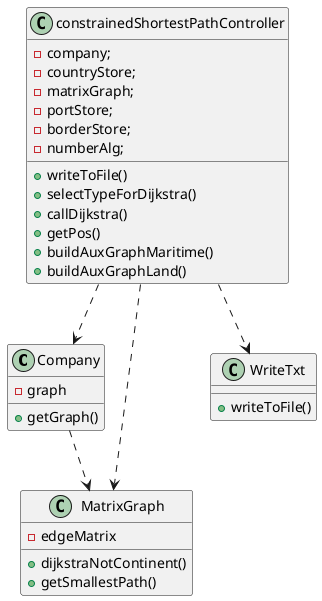 @startuml
class Company{
-graph
+getGraph()
}


class constrainedShortestPathController{
-company;
-countryStore;
-matrixGraph;
-portStore;
-borderStore;
-numberAlg;
+writeToFile()
+selectTypeForDijkstra()
+callDijkstra()
+getPos()
+buildAuxGraphMaritime()
+buildAuxGraphLand()


}

class MatrixGraph{
-edgeMatrix
+dijkstraNotContinent()
+getSmallestPath()
}

class WriteTxt{
+writeToFile()
}

Company..>MatrixGraph

constrainedShortestPathController..>MatrixGraph
constrainedShortestPathController..>Company

constrainedShortestPathController ..>WriteTxt







@enduml